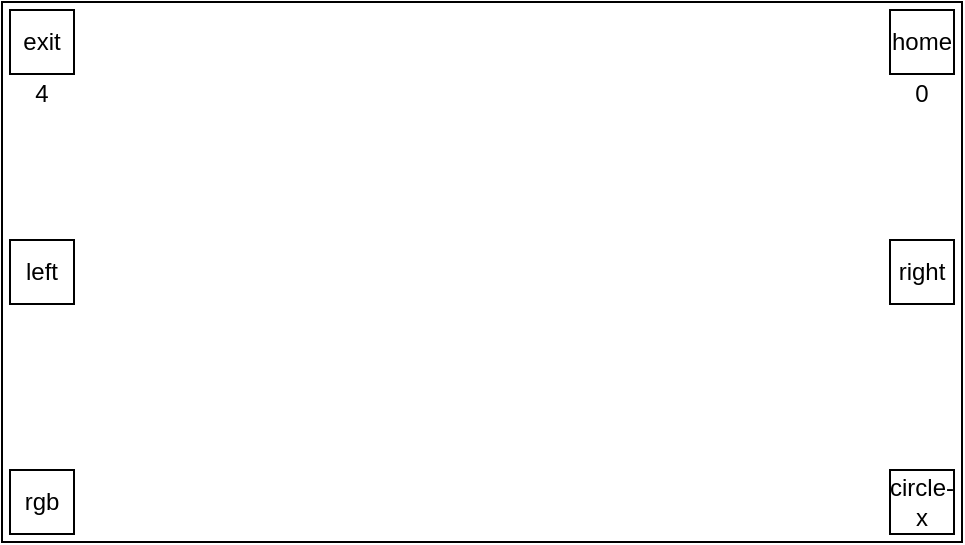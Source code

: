 <mxfile version="14.1.8" type="github">
  <diagram id="HNXzUJpiXsBCVYIm8R1f" name="Page-1">
    <mxGraphModel dx="1422" dy="763" grid="1" gridSize="10" guides="1" tooltips="1" connect="1" arrows="1" fold="1" page="1" pageScale="1" pageWidth="827" pageHeight="1169" math="0" shadow="0">
      <root>
        <mxCell id="0" />
        <mxCell id="1" parent="0" />
        <mxCell id="hwGVLZ1fMh8FKVotkMYq-1" value="" style="rounded=0;whiteSpace=wrap;html=1;" vertex="1" parent="1">
          <mxGeometry width="480" height="270" as="geometry" />
        </mxCell>
        <mxCell id="hwGVLZ1fMh8FKVotkMYq-2" value="rgb" style="whiteSpace=wrap;html=1;aspect=fixed;" vertex="1" parent="1">
          <mxGeometry x="4" y="234" width="32" height="32" as="geometry" />
        </mxCell>
        <mxCell id="hwGVLZ1fMh8FKVotkMYq-3" value="exit" style="whiteSpace=wrap;html=1;aspect=fixed;" vertex="1" parent="1">
          <mxGeometry x="4" y="4" width="32" height="32" as="geometry" />
        </mxCell>
        <mxCell id="hwGVLZ1fMh8FKVotkMYq-4" value="4" style="text;html=1;strokeColor=none;fillColor=none;align=center;verticalAlign=middle;whiteSpace=wrap;rounded=0;" vertex="1" parent="1">
          <mxGeometry y="36" width="40" height="20" as="geometry" />
        </mxCell>
        <mxCell id="hwGVLZ1fMh8FKVotkMYq-5" value="left" style="whiteSpace=wrap;html=1;aspect=fixed;" vertex="1" parent="1">
          <mxGeometry x="4" y="119" width="32" height="32" as="geometry" />
        </mxCell>
        <mxCell id="hwGVLZ1fMh8FKVotkMYq-6" value="right" style="whiteSpace=wrap;html=1;aspect=fixed;" vertex="1" parent="1">
          <mxGeometry x="444" y="119" width="32" height="32" as="geometry" />
        </mxCell>
        <mxCell id="hwGVLZ1fMh8FKVotkMYq-7" value="exit" style="whiteSpace=wrap;html=1;aspect=fixed;" vertex="1" parent="1">
          <mxGeometry x="444" y="4" width="32" height="32" as="geometry" />
        </mxCell>
        <mxCell id="hwGVLZ1fMh8FKVotkMYq-8" value="home" style="whiteSpace=wrap;html=1;aspect=fixed;" vertex="1" parent="1">
          <mxGeometry x="444" y="4" width="32" height="32" as="geometry" />
        </mxCell>
        <mxCell id="hwGVLZ1fMh8FKVotkMYq-9" value="exit" style="whiteSpace=wrap;html=1;aspect=fixed;" vertex="1" parent="1">
          <mxGeometry x="4" y="4" width="32" height="32" as="geometry" />
        </mxCell>
        <mxCell id="hwGVLZ1fMh8FKVotkMYq-10" value="circle-x" style="whiteSpace=wrap;html=1;aspect=fixed;" vertex="1" parent="1">
          <mxGeometry x="444" y="234" width="32" height="32" as="geometry" />
        </mxCell>
        <mxCell id="hwGVLZ1fMh8FKVotkMYq-11" value="0" style="text;html=1;strokeColor=none;fillColor=none;align=center;verticalAlign=middle;whiteSpace=wrap;rounded=0;" vertex="1" parent="1">
          <mxGeometry x="440" y="36" width="40" height="20" as="geometry" />
        </mxCell>
      </root>
    </mxGraphModel>
  </diagram>
</mxfile>
